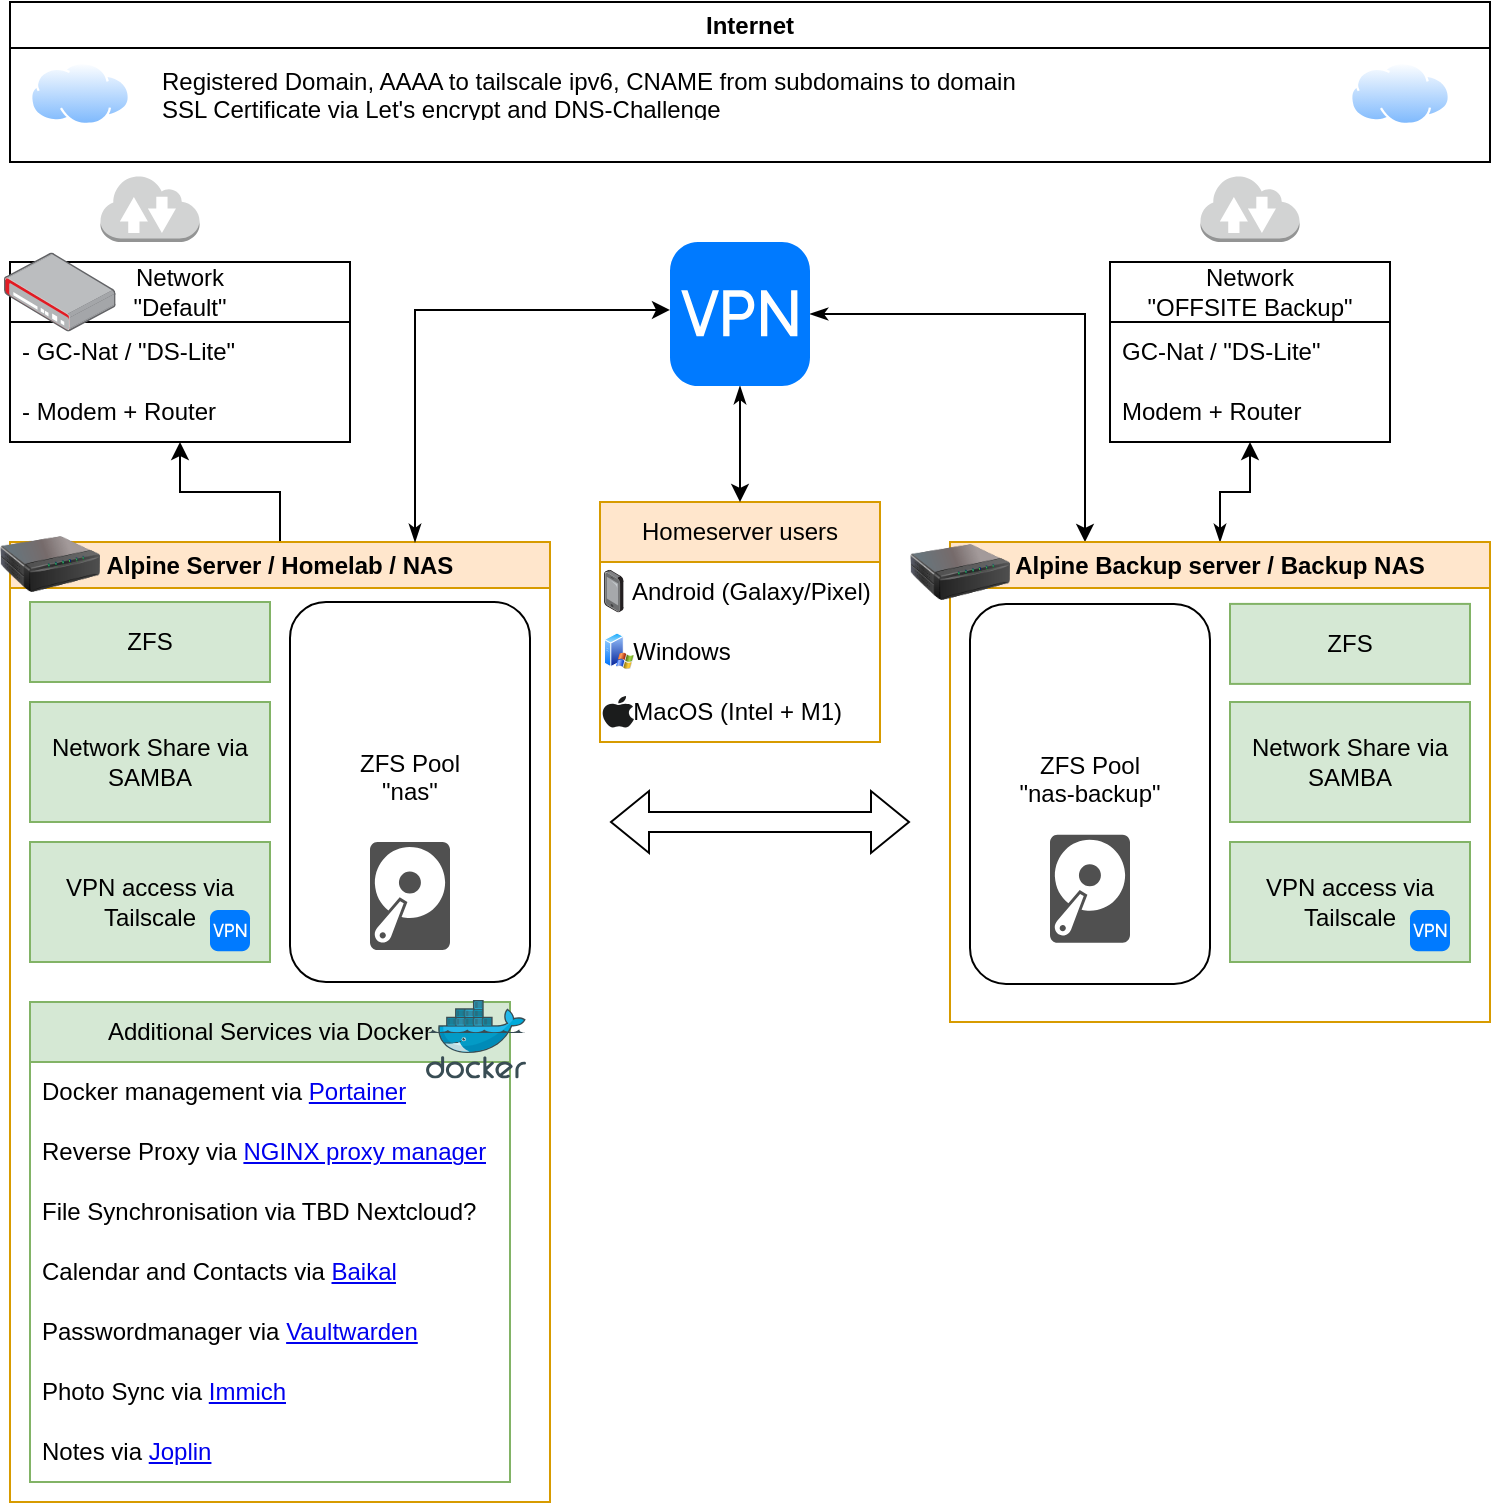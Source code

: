 <mxfile version="24.8.0">
  <diagram name="Seite-1" id="N_F27kUCI5YYLXnddwdG">
    <mxGraphModel dx="1221" dy="626" grid="1" gridSize="10" guides="1" tooltips="1" connect="1" arrows="1" fold="1" page="1" pageScale="1" pageWidth="827" pageHeight="1169" math="0" shadow="0">
      <root>
        <mxCell id="0" />
        <mxCell id="1" parent="0" />
        <mxCell id="lf8BdMNQpt488W7-9pi6-3" value="Network &lt;br&gt;&quot;Default&quot;" style="swimlane;fontStyle=0;childLayout=stackLayout;horizontal=1;startSize=30;horizontalStack=0;resizeParent=1;resizeParentMax=0;resizeLast=0;collapsible=1;marginBottom=0;whiteSpace=wrap;html=1;" vertex="1" parent="1">
          <mxGeometry x="40" y="150" width="170" height="90" as="geometry" />
        </mxCell>
        <mxCell id="lf8BdMNQpt488W7-9pi6-4" value="- GC-Nat / &quot;DS-Lite&quot;" style="text;strokeColor=none;fillColor=none;align=left;verticalAlign=middle;spacingLeft=4;spacingRight=4;overflow=hidden;points=[[0,0.5],[1,0.5]];portConstraint=eastwest;rotatable=0;whiteSpace=wrap;html=1;" vertex="1" parent="lf8BdMNQpt488W7-9pi6-3">
          <mxGeometry y="30" width="170" height="30" as="geometry" />
        </mxCell>
        <mxCell id="lf8BdMNQpt488W7-9pi6-5" value="- Modem + Router" style="text;strokeColor=none;fillColor=none;align=left;verticalAlign=middle;spacingLeft=4;spacingRight=4;overflow=hidden;points=[[0,0.5],[1,0.5]];portConstraint=eastwest;rotatable=0;whiteSpace=wrap;html=1;" vertex="1" parent="lf8BdMNQpt488W7-9pi6-3">
          <mxGeometry y="60" width="170" height="30" as="geometry" />
        </mxCell>
        <mxCell id="lf8BdMNQpt488W7-9pi6-7" value="Homeserver users" style="swimlane;fontStyle=0;childLayout=stackLayout;horizontal=1;startSize=30;horizontalStack=0;resizeParent=1;resizeParentMax=0;resizeLast=0;collapsible=1;marginBottom=0;whiteSpace=wrap;html=1;fillColor=#ffe6cc;strokeColor=#d79b00;" vertex="1" parent="1">
          <mxGeometry x="335" y="270" width="140" height="120" as="geometry" />
        </mxCell>
        <mxCell id="lf8BdMNQpt488W7-9pi6-8" value="-&amp;nbsp; Android (Galaxy/Pixel)" style="text;strokeColor=none;fillColor=none;align=left;verticalAlign=middle;spacingLeft=4;spacingRight=4;overflow=hidden;points=[[0,0.5],[1,0.5]];portConstraint=eastwest;rotatable=0;whiteSpace=wrap;html=1;" vertex="1" parent="lf8BdMNQpt488W7-9pi6-7">
          <mxGeometry y="30" width="140" height="30" as="geometry" />
        </mxCell>
        <mxCell id="lf8BdMNQpt488W7-9pi6-9" value="&lt;div&gt;-&amp;nbsp; Windows&lt;/div&gt;" style="text;strokeColor=none;fillColor=none;align=left;verticalAlign=middle;spacingLeft=4;spacingRight=4;overflow=hidden;points=[[0,0.5],[1,0.5]];portConstraint=eastwest;rotatable=0;whiteSpace=wrap;html=1;" vertex="1" parent="lf8BdMNQpt488W7-9pi6-7">
          <mxGeometry y="60" width="140" height="30" as="geometry" />
        </mxCell>
        <mxCell id="lf8BdMNQpt488W7-9pi6-65" value="-&amp;nbsp; MacOS (Intel + M1)" style="text;strokeColor=none;fillColor=none;align=left;verticalAlign=middle;spacingLeft=4;spacingRight=4;overflow=hidden;points=[[0,0.5],[1,0.5]];portConstraint=eastwest;rotatable=0;whiteSpace=wrap;html=1;" vertex="1" parent="lf8BdMNQpt488W7-9pi6-7">
          <mxGeometry y="90" width="140" height="30" as="geometry" />
        </mxCell>
        <mxCell id="lf8BdMNQpt488W7-9pi6-15" value="Network &lt;br&gt;&quot;OFFSITE Backup&quot;" style="swimlane;fontStyle=0;childLayout=stackLayout;horizontal=1;startSize=30;horizontalStack=0;resizeParent=1;resizeParentMax=0;resizeLast=0;collapsible=1;marginBottom=0;whiteSpace=wrap;html=1;" vertex="1" parent="1">
          <mxGeometry x="590" y="150" width="140" height="90" as="geometry" />
        </mxCell>
        <mxCell id="lf8BdMNQpt488W7-9pi6-16" value="GC-Nat / &quot;DS-Lite&quot;" style="text;strokeColor=none;fillColor=none;align=left;verticalAlign=middle;spacingLeft=4;spacingRight=4;overflow=hidden;points=[[0,0.5],[1,0.5]];portConstraint=eastwest;rotatable=0;whiteSpace=wrap;html=1;" vertex="1" parent="lf8BdMNQpt488W7-9pi6-15">
          <mxGeometry y="30" width="140" height="30" as="geometry" />
        </mxCell>
        <mxCell id="lf8BdMNQpt488W7-9pi6-17" value="Modem + Router" style="text;strokeColor=none;fillColor=none;align=left;verticalAlign=middle;spacingLeft=4;spacingRight=4;overflow=hidden;points=[[0,0.5],[1,0.5]];portConstraint=eastwest;rotatable=0;whiteSpace=wrap;html=1;" vertex="1" parent="lf8BdMNQpt488W7-9pi6-15">
          <mxGeometry y="60" width="140" height="30" as="geometry" />
        </mxCell>
        <mxCell id="lf8BdMNQpt488W7-9pi6-96" style="edgeStyle=orthogonalEdgeStyle;rounded=0;orthogonalLoop=1;jettySize=auto;html=1;exitX=0.5;exitY=0;exitDx=0;exitDy=0;" edge="1" parent="1" source="lf8BdMNQpt488W7-9pi6-25" target="lf8BdMNQpt488W7-9pi6-3">
          <mxGeometry relative="1" as="geometry" />
        </mxCell>
        <mxCell id="lf8BdMNQpt488W7-9pi6-25" value="Alpine Server / Homelab / NAS" style="swimlane;whiteSpace=wrap;html=1;fillColor=#ffe6cc;strokeColor=#d79b00;" vertex="1" parent="1">
          <mxGeometry x="40" y="290" width="270" height="480" as="geometry" />
        </mxCell>
        <mxCell id="lf8BdMNQpt488W7-9pi6-23" value="&lt;div&gt;ZFS Pool&lt;/div&gt;&lt;div&gt;&quot;nas&quot;&lt;br&gt;&lt;/div&gt;&lt;div&gt;&lt;br&gt;&lt;/div&gt;" style="rounded=1;whiteSpace=wrap;html=1;" vertex="1" parent="lf8BdMNQpt488W7-9pi6-25">
          <mxGeometry x="140" y="30" width="120" height="190" as="geometry" />
        </mxCell>
        <mxCell id="lf8BdMNQpt488W7-9pi6-26" value="Network Share via SAMBA" style="rounded=0;whiteSpace=wrap;html=1;fillColor=#d5e8d4;strokeColor=#82b366;" vertex="1" parent="lf8BdMNQpt488W7-9pi6-25">
          <mxGeometry x="10" y="80" width="120" height="60" as="geometry" />
        </mxCell>
        <mxCell id="lf8BdMNQpt488W7-9pi6-28" value="VPN access via Tailscale" style="rounded=0;whiteSpace=wrap;html=1;fillColor=#d5e8d4;strokeColor=#82b366;" vertex="1" parent="lf8BdMNQpt488W7-9pi6-25">
          <mxGeometry x="10" y="150" width="120" height="60" as="geometry" />
        </mxCell>
        <mxCell id="lf8BdMNQpt488W7-9pi6-48" value="Additional Services via Docker" style="swimlane;fontStyle=0;childLayout=stackLayout;horizontal=1;startSize=30;horizontalStack=0;resizeParent=1;resizeParentMax=0;resizeLast=0;collapsible=1;marginBottom=0;whiteSpace=wrap;html=1;fillColor=#d5e8d4;strokeColor=#82b366;" vertex="1" parent="lf8BdMNQpt488W7-9pi6-25">
          <mxGeometry x="10" y="230" width="240" height="240" as="geometry" />
        </mxCell>
        <mxCell id="lf8BdMNQpt488W7-9pi6-49" value="&lt;div&gt;Docker management via &lt;a href=&quot;https://docs.portainer.io/start/install-ce/server/docker/linux&quot;&gt;Portainer&lt;/a&gt;&lt;br&gt;&lt;/div&gt;" style="text;strokeColor=none;fillColor=none;align=left;verticalAlign=middle;spacingLeft=4;spacingRight=4;overflow=hidden;points=[[0,0.5],[1,0.5]];portConstraint=eastwest;rotatable=0;whiteSpace=wrap;html=1;" vertex="1" parent="lf8BdMNQpt488W7-9pi6-48">
          <mxGeometry y="30" width="240" height="30" as="geometry" />
        </mxCell>
        <mxCell id="lf8BdMNQpt488W7-9pi6-50" value="&lt;div&gt;Reverse Proxy via &lt;a href=&quot;https://nginxproxymanager.com/guide/#quick-setup&quot;&gt;NGINX proxy manager&lt;/a&gt;&lt;/div&gt;" style="text;strokeColor=none;fillColor=none;align=left;verticalAlign=middle;spacingLeft=4;spacingRight=4;overflow=hidden;points=[[0,0.5],[1,0.5]];portConstraint=eastwest;rotatable=0;whiteSpace=wrap;html=1;" vertex="1" parent="lf8BdMNQpt488W7-9pi6-48">
          <mxGeometry y="60" width="240" height="30" as="geometry" />
        </mxCell>
        <mxCell id="lf8BdMNQpt488W7-9pi6-64" value="File Synchronisation via TBD Nextcloud?" style="text;strokeColor=none;fillColor=none;align=left;verticalAlign=middle;spacingLeft=4;spacingRight=4;overflow=hidden;points=[[0,0.5],[1,0.5]];portConstraint=eastwest;rotatable=0;whiteSpace=wrap;html=1;" vertex="1" parent="lf8BdMNQpt488W7-9pi6-48">
          <mxGeometry y="90" width="240" height="30" as="geometry" />
        </mxCell>
        <mxCell id="lf8BdMNQpt488W7-9pi6-51" value="&lt;div&gt;Calendar and Contacts via &lt;a href=&quot;https://sabre.io/baikal/docker-install/&quot;&gt;Baikal&lt;/a&gt;&lt;/div&gt;" style="text;strokeColor=none;fillColor=none;align=left;verticalAlign=middle;spacingLeft=4;spacingRight=4;overflow=hidden;points=[[0,0.5],[1,0.5]];portConstraint=eastwest;rotatable=0;whiteSpace=wrap;html=1;" vertex="1" parent="lf8BdMNQpt488W7-9pi6-48">
          <mxGeometry y="120" width="240" height="30" as="geometry" />
        </mxCell>
        <mxCell id="lf8BdMNQpt488W7-9pi6-59" value="Passwordmanager via &lt;a href=&quot;https://github.com/dani-garcia/vaultwarden&quot;&gt;Vaultwarden&lt;/a&gt;" style="text;strokeColor=none;fillColor=none;align=left;verticalAlign=middle;spacingLeft=4;spacingRight=4;overflow=hidden;points=[[0,0.5],[1,0.5]];portConstraint=eastwest;rotatable=0;whiteSpace=wrap;html=1;" vertex="1" parent="lf8BdMNQpt488W7-9pi6-48">
          <mxGeometry y="150" width="240" height="30" as="geometry" />
        </mxCell>
        <mxCell id="lf8BdMNQpt488W7-9pi6-60" value="Photo Sync via &lt;a href=&quot;https://immich.app/docs/install/docker-compose/&quot;&gt;Immich&lt;/a&gt;" style="text;strokeColor=none;fillColor=none;align=left;verticalAlign=middle;spacingLeft=4;spacingRight=4;overflow=hidden;points=[[0,0.5],[1,0.5]];portConstraint=eastwest;rotatable=0;whiteSpace=wrap;html=1;" vertex="1" parent="lf8BdMNQpt488W7-9pi6-48">
          <mxGeometry y="180" width="240" height="30" as="geometry" />
        </mxCell>
        <mxCell id="lf8BdMNQpt488W7-9pi6-61" value="Notes via &lt;a href=&quot;https://github.com/laurent22/joplin&quot;&gt;Joplin&lt;/a&gt;" style="text;strokeColor=none;fillColor=none;align=left;verticalAlign=middle;spacingLeft=4;spacingRight=4;overflow=hidden;points=[[0,0.5],[1,0.5]];portConstraint=eastwest;rotatable=0;whiteSpace=wrap;html=1;" vertex="1" parent="lf8BdMNQpt488W7-9pi6-48">
          <mxGeometry y="210" width="240" height="30" as="geometry" />
        </mxCell>
        <mxCell id="lf8BdMNQpt488W7-9pi6-78" value="ZFS" style="rounded=0;whiteSpace=wrap;html=1;fillColor=#d5e8d4;strokeColor=#82b366;" vertex="1" parent="lf8BdMNQpt488W7-9pi6-25">
          <mxGeometry x="10" y="30" width="120" height="40" as="geometry" />
        </mxCell>
        <mxCell id="lf8BdMNQpt488W7-9pi6-80" value="" style="sketch=0;pointerEvents=1;shadow=0;dashed=0;html=1;strokeColor=none;fillColor=#505050;labelPosition=center;verticalLabelPosition=bottom;verticalAlign=top;outlineConnect=0;align=center;shape=mxgraph.office.devices.hard_disk;" vertex="1" parent="lf8BdMNQpt488W7-9pi6-25">
          <mxGeometry x="180" y="150" width="40" height="54" as="geometry" />
        </mxCell>
        <mxCell id="lf8BdMNQpt488W7-9pi6-83" value="" style="shape=image;html=1;verticalAlign=top;verticalLabelPosition=bottom;labelBackgroundColor=#ffffff;imageAspect=0;aspect=fixed;image=https://cdn1.iconfinder.com/data/icons/unicons-line-vol-3/24/folder-network-128.png" vertex="1" parent="lf8BdMNQpt488W7-9pi6-25">
          <mxGeometry x="100" y="110" width="30" height="30" as="geometry" />
        </mxCell>
        <mxCell id="lf8BdMNQpt488W7-9pi6-84" value="" style="html=1;strokeWidth=1;shadow=0;dashed=0;shape=mxgraph.ios7.misc.vpn;fillColor=#007AFF;strokeColor=none;buttonText=;strokeColor2=#222222;fontColor=#222222;fontSize=8;verticalLabelPosition=bottom;verticalAlign=top;align=center;sketch=0;" vertex="1" parent="lf8BdMNQpt488W7-9pi6-25">
          <mxGeometry x="100" y="184" width="20" height="20.57" as="geometry" />
        </mxCell>
        <mxCell id="lf8BdMNQpt488W7-9pi6-100" value="" style="image;html=1;image=img/lib/clip_art/networking/Print_Server_128x128.png" vertex="1" parent="lf8BdMNQpt488W7-9pi6-25">
          <mxGeometry x="-5" y="-14" width="50" height="50" as="geometry" />
        </mxCell>
        <mxCell id="lf8BdMNQpt488W7-9pi6-30" value="Internet" style="swimlane;whiteSpace=wrap;html=1;" vertex="1" parent="1">
          <mxGeometry x="40" y="20" width="740" height="80" as="geometry" />
        </mxCell>
        <mxCell id="lf8BdMNQpt488W7-9pi6-47" value="&lt;div&gt;Registered Domain, AAAA to tailscale ipv6, CNAME from subdomains to domain &lt;br&gt;&lt;/div&gt;&lt;div&gt;SSL Certificate via Let&#39;s encrypt and DNS-Challenge&lt;br&gt;&lt;/div&gt;" style="text;strokeColor=none;fillColor=none;align=left;verticalAlign=middle;spacingLeft=4;spacingRight=4;overflow=hidden;points=[[0,0.5],[1,0.5]];portConstraint=eastwest;rotatable=0;whiteSpace=wrap;html=1;" vertex="1" parent="lf8BdMNQpt488W7-9pi6-30">
          <mxGeometry x="70" y="30" width="670" height="30" as="geometry" />
        </mxCell>
        <mxCell id="lf8BdMNQpt488W7-9pi6-53" value="" style="image;aspect=fixed;perimeter=ellipsePerimeter;html=1;align=center;shadow=0;dashed=0;spacingTop=3;image=img/lib/active_directory/internet_cloud.svg;" vertex="1" parent="lf8BdMNQpt488W7-9pi6-30">
          <mxGeometry x="10" y="30" width="50" height="31.5" as="geometry" />
        </mxCell>
        <mxCell id="lf8BdMNQpt488W7-9pi6-54" value="" style="image;aspect=fixed;perimeter=ellipsePerimeter;html=1;align=center;shadow=0;dashed=0;spacingTop=3;image=img/lib/active_directory/internet_cloud.svg;" vertex="1" parent="lf8BdMNQpt488W7-9pi6-30">
          <mxGeometry x="670" y="30" width="50" height="31.5" as="geometry" />
        </mxCell>
        <mxCell id="lf8BdMNQpt488W7-9pi6-55" value="" style="outlineConnect=0;dashed=0;verticalLabelPosition=bottom;verticalAlign=top;align=center;html=1;shape=mxgraph.aws3.internet_2;fillColor=#D2D3D3;gradientColor=none;" vertex="1" parent="1">
          <mxGeometry x="85.25" y="106.38" width="49.5" height="33.62" as="geometry" />
        </mxCell>
        <mxCell id="lf8BdMNQpt488W7-9pi6-56" value="" style="outlineConnect=0;dashed=0;verticalLabelPosition=bottom;verticalAlign=top;align=center;html=1;shape=mxgraph.aws3.internet_2;fillColor=#D2D3D3;gradientColor=none;" vertex="1" parent="1">
          <mxGeometry x="635.25" y="106.38" width="49.5" height="33.62" as="geometry" />
        </mxCell>
        <mxCell id="lf8BdMNQpt488W7-9pi6-94" style="edgeStyle=orthogonalEdgeStyle;rounded=0;orthogonalLoop=1;jettySize=auto;html=1;startArrow=classicThin;startFill=1;" edge="1" parent="1" source="lf8BdMNQpt488W7-9pi6-62" target="lf8BdMNQpt488W7-9pi6-7">
          <mxGeometry relative="1" as="geometry" />
        </mxCell>
        <mxCell id="lf8BdMNQpt488W7-9pi6-95" style="edgeStyle=orthogonalEdgeStyle;rounded=0;orthogonalLoop=1;jettySize=auto;html=1;entryX=0.25;entryY=0;entryDx=0;entryDy=0;startArrow=classicThin;startFill=1;" edge="1" parent="1" source="lf8BdMNQpt488W7-9pi6-62" target="lf8BdMNQpt488W7-9pi6-66">
          <mxGeometry relative="1" as="geometry" />
        </mxCell>
        <mxCell id="lf8BdMNQpt488W7-9pi6-62" value="" style="html=1;strokeWidth=1;shadow=0;dashed=0;shape=mxgraph.ios7.misc.vpn;fillColor=#007AFF;strokeColor=none;buttonText=;strokeColor2=#222222;fontColor=#222222;fontSize=8;verticalLabelPosition=bottom;verticalAlign=top;align=center;sketch=0;" vertex="1" parent="1">
          <mxGeometry x="370" y="140" width="70" height="72" as="geometry" />
        </mxCell>
        <mxCell id="lf8BdMNQpt488W7-9pi6-63" style="edgeStyle=orthogonalEdgeStyle;rounded=0;orthogonalLoop=1;jettySize=auto;html=1;exitX=0.75;exitY=0;exitDx=0;exitDy=0;entryX=0;entryY=0.472;entryDx=0;entryDy=0;entryPerimeter=0;strokeColor=default;startArrow=classicThin;startFill=1;" edge="1" parent="1" source="lf8BdMNQpt488W7-9pi6-25" target="lf8BdMNQpt488W7-9pi6-62">
          <mxGeometry relative="1" as="geometry" />
        </mxCell>
        <mxCell id="lf8BdMNQpt488W7-9pi6-97" style="edgeStyle=orthogonalEdgeStyle;rounded=0;orthogonalLoop=1;jettySize=auto;html=1;startArrow=classicThin;startFill=1;" edge="1" parent="1" source="lf8BdMNQpt488W7-9pi6-66" target="lf8BdMNQpt488W7-9pi6-15">
          <mxGeometry relative="1" as="geometry" />
        </mxCell>
        <mxCell id="lf8BdMNQpt488W7-9pi6-66" value="Alpine Backup server / Backup NAS" style="swimlane;whiteSpace=wrap;html=1;fillColor=#ffe6cc;strokeColor=#d79b00;" vertex="1" parent="1">
          <mxGeometry x="510" y="290" width="270" height="240" as="geometry" />
        </mxCell>
        <mxCell id="lf8BdMNQpt488W7-9pi6-85" value="&lt;div&gt;ZFS Pool&lt;/div&gt;&lt;div&gt;&quot;nas-backup&quot;&lt;br&gt;&lt;/div&gt;&lt;div&gt;&lt;br&gt;&lt;/div&gt;" style="rounded=1;whiteSpace=wrap;html=1;" vertex="1" parent="lf8BdMNQpt488W7-9pi6-66">
          <mxGeometry x="10" y="30.95" width="120" height="190" as="geometry" />
        </mxCell>
        <mxCell id="lf8BdMNQpt488W7-9pi6-86" value="" style="sketch=0;pointerEvents=1;shadow=0;dashed=0;html=1;strokeColor=none;fillColor=#505050;labelPosition=center;verticalLabelPosition=bottom;verticalAlign=top;outlineConnect=0;align=center;shape=mxgraph.office.devices.hard_disk;" vertex="1" parent="lf8BdMNQpt488W7-9pi6-66">
          <mxGeometry x="50" y="146.38" width="40" height="54" as="geometry" />
        </mxCell>
        <mxCell id="lf8BdMNQpt488W7-9pi6-89" value="ZFS" style="rounded=0;whiteSpace=wrap;html=1;fillColor=#d5e8d4;strokeColor=#82b366;" vertex="1" parent="lf8BdMNQpt488W7-9pi6-66">
          <mxGeometry x="140" y="30.95" width="120" height="40" as="geometry" />
        </mxCell>
        <mxCell id="lf8BdMNQpt488W7-9pi6-90" value="Network Share via SAMBA" style="rounded=0;whiteSpace=wrap;html=1;fillColor=#d5e8d4;strokeColor=#82b366;" vertex="1" parent="lf8BdMNQpt488W7-9pi6-66">
          <mxGeometry x="140" y="80" width="120" height="60" as="geometry" />
        </mxCell>
        <mxCell id="lf8BdMNQpt488W7-9pi6-91" value="" style="shape=image;html=1;verticalAlign=top;verticalLabelPosition=bottom;labelBackgroundColor=#ffffff;imageAspect=0;aspect=fixed;image=https://cdn1.iconfinder.com/data/icons/unicons-line-vol-3/24/folder-network-128.png" vertex="1" parent="lf8BdMNQpt488W7-9pi6-66">
          <mxGeometry x="230" y="110" width="30" height="30" as="geometry" />
        </mxCell>
        <mxCell id="lf8BdMNQpt488W7-9pi6-92" value="VPN access via Tailscale" style="rounded=0;whiteSpace=wrap;html=1;fillColor=#d5e8d4;strokeColor=#82b366;" vertex="1" parent="lf8BdMNQpt488W7-9pi6-66">
          <mxGeometry x="140" y="150" width="120" height="60" as="geometry" />
        </mxCell>
        <mxCell id="lf8BdMNQpt488W7-9pi6-93" value="" style="html=1;strokeWidth=1;shadow=0;dashed=0;shape=mxgraph.ios7.misc.vpn;fillColor=#007AFF;strokeColor=none;buttonText=;strokeColor2=#222222;fontColor=#222222;fontSize=8;verticalLabelPosition=bottom;verticalAlign=top;align=center;sketch=0;" vertex="1" parent="lf8BdMNQpt488W7-9pi6-66">
          <mxGeometry x="230" y="184" width="20" height="20.57" as="geometry" />
        </mxCell>
        <mxCell id="lf8BdMNQpt488W7-9pi6-101" value="" style="image;html=1;image=img/lib/clip_art/networking/Print_Server_128x128.png" vertex="1" parent="lf8BdMNQpt488W7-9pi6-66">
          <mxGeometry x="-20" y="-10" width="50" height="50" as="geometry" />
        </mxCell>
        <mxCell id="lf8BdMNQpt488W7-9pi6-79" value="" style="image;points=[];aspect=fixed;html=1;align=center;shadow=0;dashed=0;image=img/lib/allied_telesis/security/Router_VPN.svg;" vertex="1" parent="1">
          <mxGeometry x="37" y="145.2" width="55.8" height="39.6" as="geometry" />
        </mxCell>
        <mxCell id="lf8BdMNQpt488W7-9pi6-81" value="" style="image;sketch=0;html=1;points=[];align=center;fontSize=12;image=img/lib/mscae/Docker.svg;" vertex="1" parent="1">
          <mxGeometry x="248" y="519" width="50" height="39.29" as="geometry" />
        </mxCell>
        <mxCell id="lf8BdMNQpt488W7-9pi6-98" value="" style="shape=flexArrow;endArrow=classic;startArrow=classic;html=1;rounded=0;" edge="1" parent="1">
          <mxGeometry width="100" height="100" relative="1" as="geometry">
            <mxPoint x="340" y="430" as="sourcePoint" />
            <mxPoint x="490" y="430" as="targetPoint" />
          </mxGeometry>
        </mxCell>
        <mxCell id="lf8BdMNQpt488W7-9pi6-102" value="" style="image;points=[];aspect=fixed;html=1;align=center;shadow=0;dashed=0;image=img/lib/allied_telesis/computer_and_terminals/Smartphone.svg;" vertex="1" parent="1">
          <mxGeometry x="337" y="303.82" width="9.8" height="21.38" as="geometry" />
        </mxCell>
        <mxCell id="lf8BdMNQpt488W7-9pi6-103" value="" style="image;aspect=fixed;perimeter=ellipsePerimeter;html=1;align=center;shadow=0;dashed=0;spacingTop=3;image=img/lib/active_directory/windows_server_2.svg;" vertex="1" parent="1">
          <mxGeometry x="337" y="335" width="15" height="18.75" as="geometry" />
        </mxCell>
        <mxCell id="lf8BdMNQpt488W7-9pi6-104" value="" style="dashed=0;outlineConnect=0;html=1;align=center;labelPosition=center;verticalLabelPosition=bottom;verticalAlign=top;shape=mxgraph.weblogos.apple;fillColor=#1B1C1C;strokeColor=none" vertex="1" parent="1">
          <mxGeometry x="336" y="367" width="16" height="16" as="geometry" />
        </mxCell>
      </root>
    </mxGraphModel>
  </diagram>
</mxfile>

